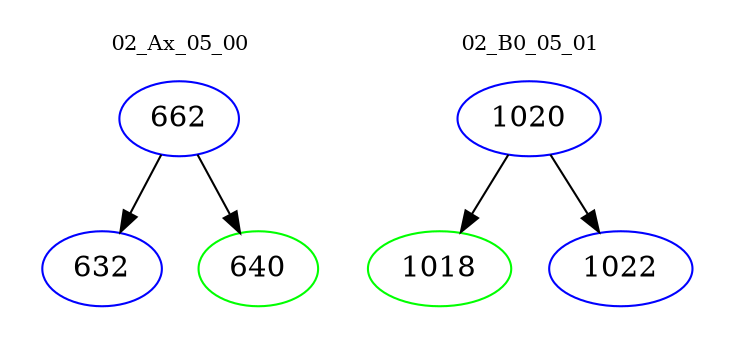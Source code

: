 digraph{
subgraph cluster_0 {
color = white
label = "02_Ax_05_00";
fontsize=10;
T0_662 [label="662", color="blue"]
T0_662 -> T0_632 [color="black"]
T0_632 [label="632", color="blue"]
T0_662 -> T0_640 [color="black"]
T0_640 [label="640", color="green"]
}
subgraph cluster_1 {
color = white
label = "02_B0_05_01";
fontsize=10;
T1_1020 [label="1020", color="blue"]
T1_1020 -> T1_1018 [color="black"]
T1_1018 [label="1018", color="green"]
T1_1020 -> T1_1022 [color="black"]
T1_1022 [label="1022", color="blue"]
}
}

